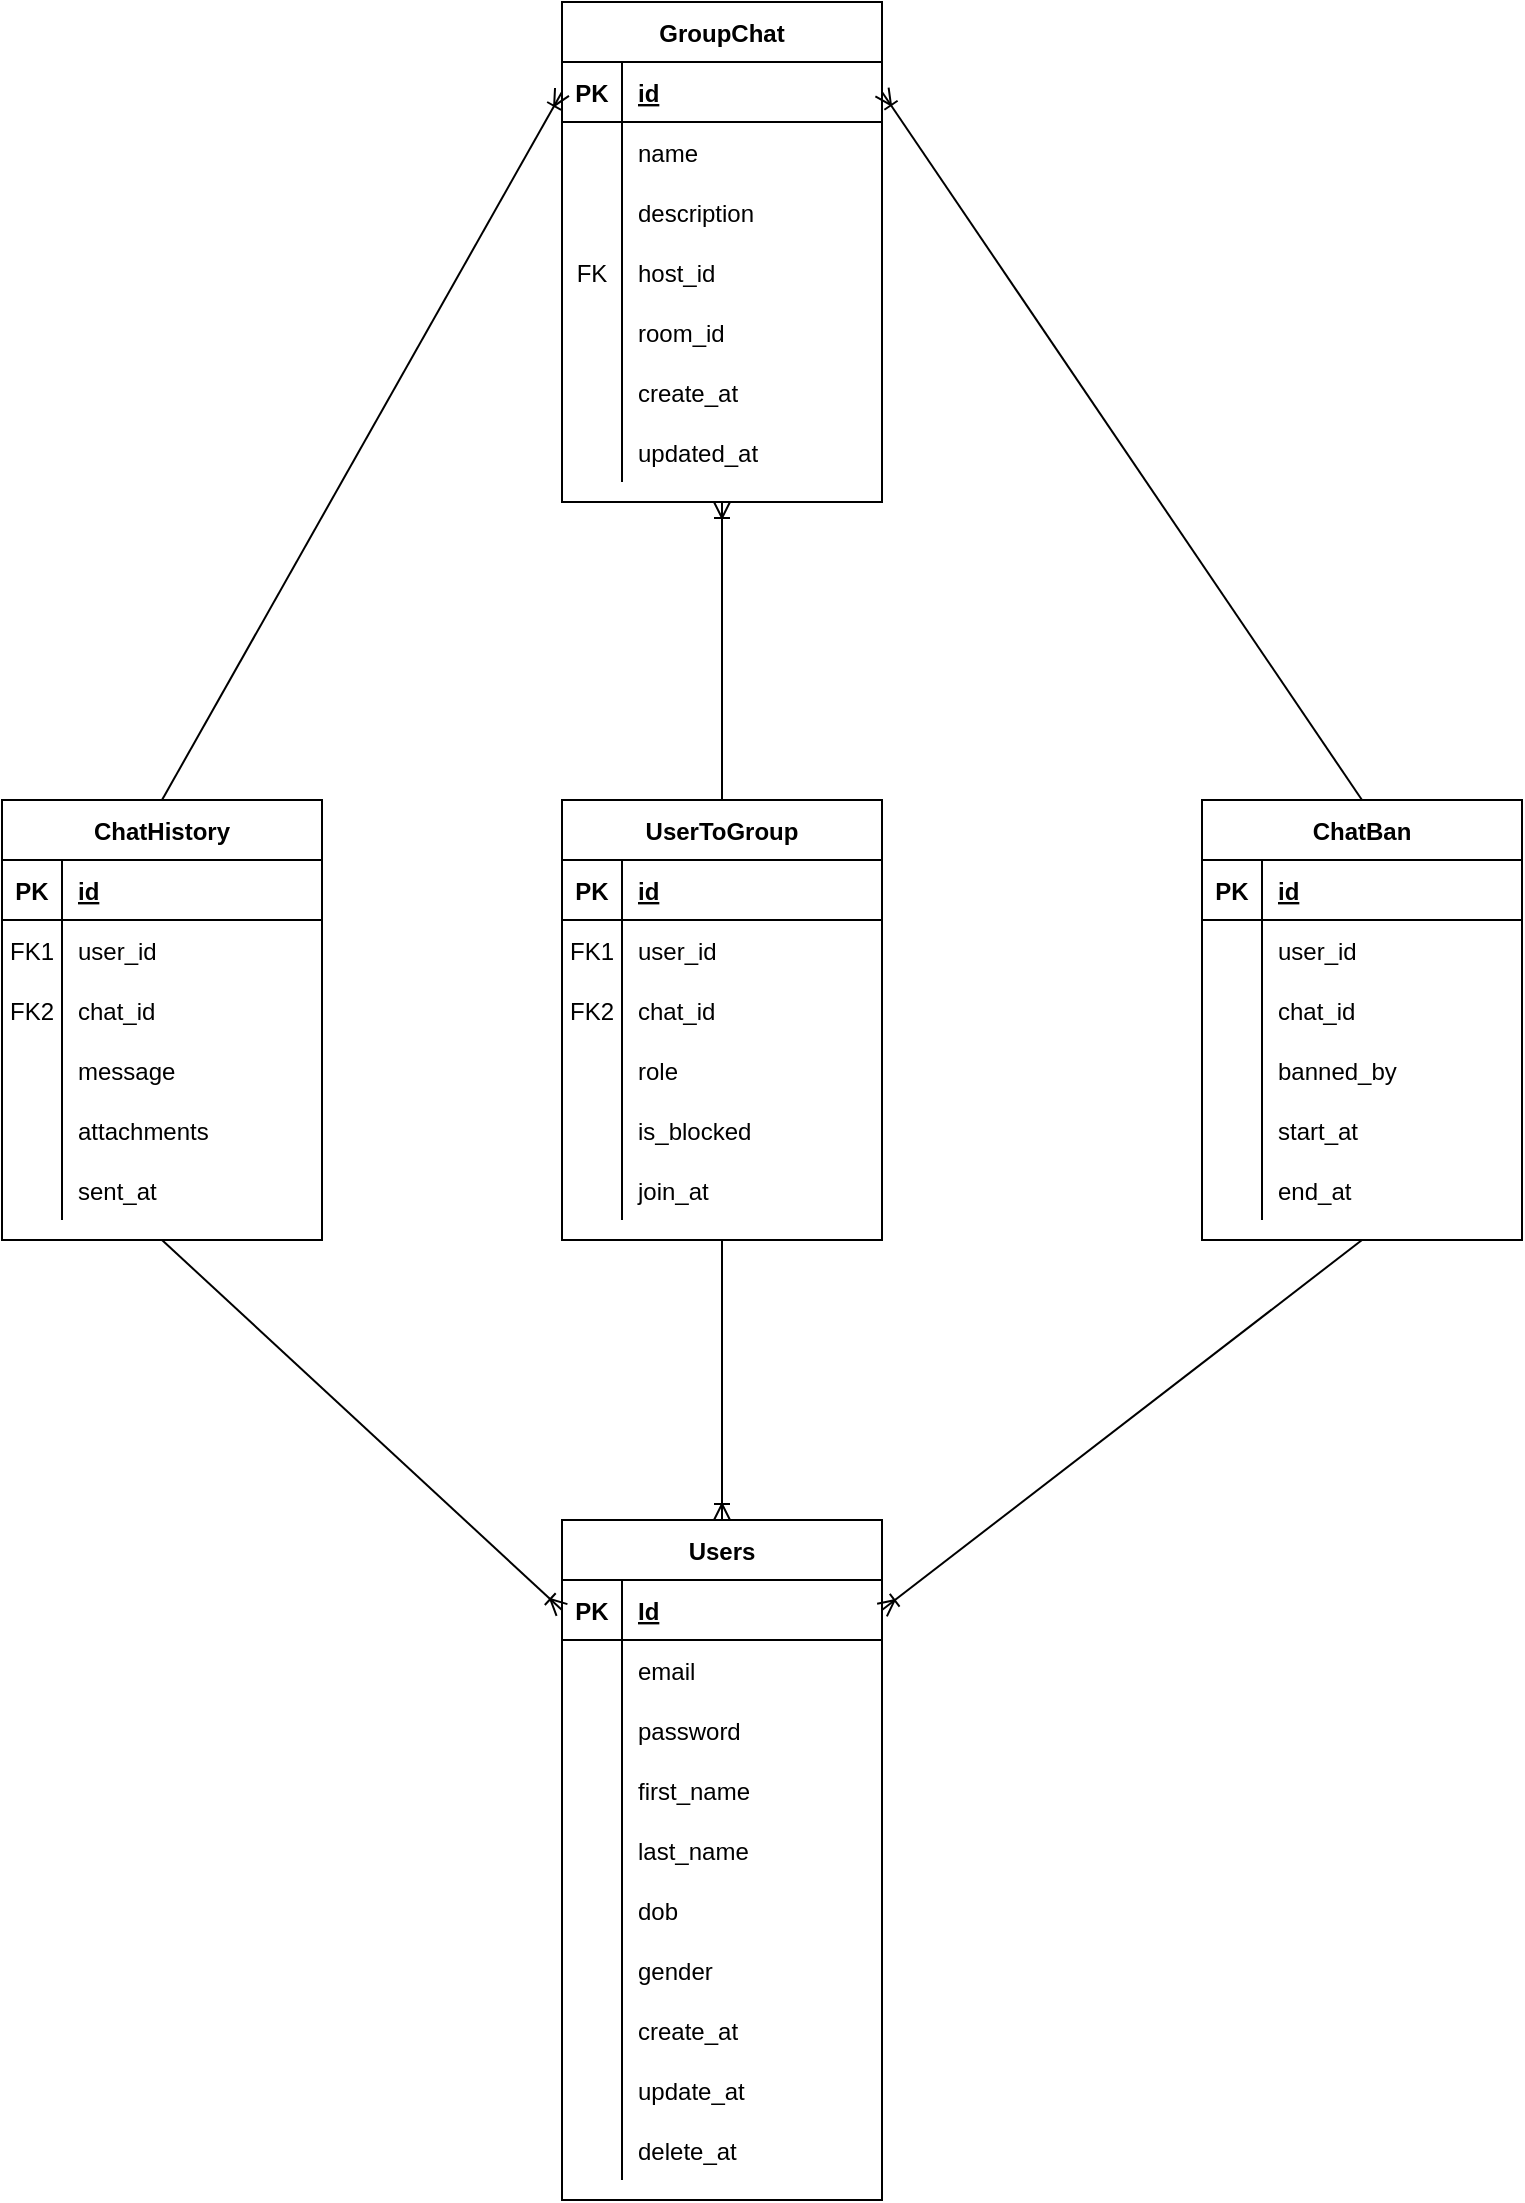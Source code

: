 <mxfile>
    <diagram name="Page-1" id="BTNPRhRlGkPNqaQPyj3R">
        <mxGraphModel dx="1146" dy="797" grid="1" gridSize="10" guides="1" tooltips="1" connect="1" arrows="1" fold="1" page="1" pageScale="1" pageWidth="850" pageHeight="1100" math="0" shadow="0">
            <root>
                <mxCell id="0"/>
                <mxCell id="1" parent="0"/>
                <mxCell id="VnV0xKHRYEuzEnkdU5eX-2" value="GroupChat" style="shape=table;startSize=30;container=1;collapsible=1;childLayout=tableLayout;fixedRows=1;rowLines=0;fontStyle=1;align=center;resizeLast=1;" parent="1" vertex="1">
                    <mxGeometry x="320" y="41" width="160" height="250" as="geometry"/>
                </mxCell>
                <mxCell id="VnV0xKHRYEuzEnkdU5eX-3" value="" style="shape=partialRectangle;collapsible=0;dropTarget=0;pointerEvents=0;fillColor=none;points=[[0,0.5],[1,0.5]];portConstraint=eastwest;top=0;left=0;right=0;bottom=1;" parent="VnV0xKHRYEuzEnkdU5eX-2" vertex="1">
                    <mxGeometry y="30" width="160" height="30" as="geometry"/>
                </mxCell>
                <mxCell id="VnV0xKHRYEuzEnkdU5eX-4" value="PK" style="shape=partialRectangle;overflow=hidden;connectable=0;fillColor=none;top=0;left=0;bottom=0;right=0;fontStyle=1;" parent="VnV0xKHRYEuzEnkdU5eX-3" vertex="1">
                    <mxGeometry width="30" height="30" as="geometry">
                        <mxRectangle width="30" height="30" as="alternateBounds"/>
                    </mxGeometry>
                </mxCell>
                <mxCell id="VnV0xKHRYEuzEnkdU5eX-5" value="id" style="shape=partialRectangle;overflow=hidden;connectable=0;fillColor=none;top=0;left=0;bottom=0;right=0;align=left;spacingLeft=6;fontStyle=5;" parent="VnV0xKHRYEuzEnkdU5eX-3" vertex="1">
                    <mxGeometry x="30" width="130" height="30" as="geometry">
                        <mxRectangle width="130" height="30" as="alternateBounds"/>
                    </mxGeometry>
                </mxCell>
                <mxCell id="VnV0xKHRYEuzEnkdU5eX-6" value="" style="shape=partialRectangle;collapsible=0;dropTarget=0;pointerEvents=0;fillColor=none;points=[[0,0.5],[1,0.5]];portConstraint=eastwest;top=0;left=0;right=0;bottom=0;" parent="VnV0xKHRYEuzEnkdU5eX-2" vertex="1">
                    <mxGeometry y="60" width="160" height="30" as="geometry"/>
                </mxCell>
                <mxCell id="VnV0xKHRYEuzEnkdU5eX-7" value="" style="shape=partialRectangle;overflow=hidden;connectable=0;fillColor=none;top=0;left=0;bottom=0;right=0;" parent="VnV0xKHRYEuzEnkdU5eX-6" vertex="1">
                    <mxGeometry width="30" height="30" as="geometry">
                        <mxRectangle width="30" height="30" as="alternateBounds"/>
                    </mxGeometry>
                </mxCell>
                <mxCell id="VnV0xKHRYEuzEnkdU5eX-8" value="name" style="shape=partialRectangle;overflow=hidden;connectable=0;fillColor=none;top=0;left=0;bottom=0;right=0;align=left;spacingLeft=6;" parent="VnV0xKHRYEuzEnkdU5eX-6" vertex="1">
                    <mxGeometry x="30" width="130" height="30" as="geometry">
                        <mxRectangle width="130" height="30" as="alternateBounds"/>
                    </mxGeometry>
                </mxCell>
                <mxCell id="VnV0xKHRYEuzEnkdU5eX-9" value="" style="shape=partialRectangle;collapsible=0;dropTarget=0;pointerEvents=0;fillColor=none;points=[[0,0.5],[1,0.5]];portConstraint=eastwest;top=0;left=0;right=0;bottom=0;" parent="VnV0xKHRYEuzEnkdU5eX-2" vertex="1">
                    <mxGeometry y="90" width="160" height="30" as="geometry"/>
                </mxCell>
                <mxCell id="VnV0xKHRYEuzEnkdU5eX-10" value="" style="shape=partialRectangle;overflow=hidden;connectable=0;fillColor=none;top=0;left=0;bottom=0;right=0;" parent="VnV0xKHRYEuzEnkdU5eX-9" vertex="1">
                    <mxGeometry width="30" height="30" as="geometry">
                        <mxRectangle width="30" height="30" as="alternateBounds"/>
                    </mxGeometry>
                </mxCell>
                <mxCell id="VnV0xKHRYEuzEnkdU5eX-11" value="description" style="shape=partialRectangle;overflow=hidden;connectable=0;fillColor=none;top=0;left=0;bottom=0;right=0;align=left;spacingLeft=6;" parent="VnV0xKHRYEuzEnkdU5eX-9" vertex="1">
                    <mxGeometry x="30" width="130" height="30" as="geometry">
                        <mxRectangle width="130" height="30" as="alternateBounds"/>
                    </mxGeometry>
                </mxCell>
                <mxCell id="VnV0xKHRYEuzEnkdU5eX-12" value="" style="shape=partialRectangle;collapsible=0;dropTarget=0;pointerEvents=0;fillColor=none;points=[[0,0.5],[1,0.5]];portConstraint=eastwest;top=0;left=0;right=0;bottom=0;" parent="VnV0xKHRYEuzEnkdU5eX-2" vertex="1">
                    <mxGeometry y="120" width="160" height="30" as="geometry"/>
                </mxCell>
                <mxCell id="VnV0xKHRYEuzEnkdU5eX-13" value="FK" style="shape=partialRectangle;overflow=hidden;connectable=0;fillColor=none;top=0;left=0;bottom=0;right=0;" parent="VnV0xKHRYEuzEnkdU5eX-12" vertex="1">
                    <mxGeometry width="30" height="30" as="geometry">
                        <mxRectangle width="30" height="30" as="alternateBounds"/>
                    </mxGeometry>
                </mxCell>
                <mxCell id="VnV0xKHRYEuzEnkdU5eX-14" value="host_id" style="shape=partialRectangle;overflow=hidden;connectable=0;fillColor=none;top=0;left=0;bottom=0;right=0;align=left;spacingLeft=6;" parent="VnV0xKHRYEuzEnkdU5eX-12" vertex="1">
                    <mxGeometry x="30" width="130" height="30" as="geometry">
                        <mxRectangle width="130" height="30" as="alternateBounds"/>
                    </mxGeometry>
                </mxCell>
                <mxCell id="VnV0xKHRYEuzEnkdU5eX-18" value="" style="shape=partialRectangle;collapsible=0;dropTarget=0;pointerEvents=0;fillColor=none;points=[[0,0.5],[1,0.5]];portConstraint=eastwest;top=0;left=0;right=0;bottom=0;" parent="VnV0xKHRYEuzEnkdU5eX-2" vertex="1">
                    <mxGeometry y="150" width="160" height="30" as="geometry"/>
                </mxCell>
                <mxCell id="VnV0xKHRYEuzEnkdU5eX-19" value="" style="shape=partialRectangle;overflow=hidden;connectable=0;fillColor=none;top=0;left=0;bottom=0;right=0;" parent="VnV0xKHRYEuzEnkdU5eX-18" vertex="1">
                    <mxGeometry width="30" height="30" as="geometry">
                        <mxRectangle width="30" height="30" as="alternateBounds"/>
                    </mxGeometry>
                </mxCell>
                <mxCell id="VnV0xKHRYEuzEnkdU5eX-20" value="room_id" style="shape=partialRectangle;overflow=hidden;connectable=0;fillColor=none;top=0;left=0;bottom=0;right=0;align=left;spacingLeft=6;" parent="VnV0xKHRYEuzEnkdU5eX-18" vertex="1">
                    <mxGeometry x="30" width="130" height="30" as="geometry">
                        <mxRectangle width="130" height="30" as="alternateBounds"/>
                    </mxGeometry>
                </mxCell>
                <mxCell id="VnV0xKHRYEuzEnkdU5eX-21" value="" style="shape=partialRectangle;collapsible=0;dropTarget=0;pointerEvents=0;fillColor=none;points=[[0,0.5],[1,0.5]];portConstraint=eastwest;top=0;left=0;right=0;bottom=0;" parent="VnV0xKHRYEuzEnkdU5eX-2" vertex="1">
                    <mxGeometry y="180" width="160" height="30" as="geometry"/>
                </mxCell>
                <mxCell id="VnV0xKHRYEuzEnkdU5eX-22" value="" style="shape=partialRectangle;overflow=hidden;connectable=0;fillColor=none;top=0;left=0;bottom=0;right=0;" parent="VnV0xKHRYEuzEnkdU5eX-21" vertex="1">
                    <mxGeometry width="30" height="30" as="geometry">
                        <mxRectangle width="30" height="30" as="alternateBounds"/>
                    </mxGeometry>
                </mxCell>
                <mxCell id="VnV0xKHRYEuzEnkdU5eX-23" value="create_at" style="shape=partialRectangle;overflow=hidden;connectable=0;fillColor=none;top=0;left=0;bottom=0;right=0;align=left;spacingLeft=6;" parent="VnV0xKHRYEuzEnkdU5eX-21" vertex="1">
                    <mxGeometry x="30" width="130" height="30" as="geometry">
                        <mxRectangle width="130" height="30" as="alternateBounds"/>
                    </mxGeometry>
                </mxCell>
                <mxCell id="11" value="" style="shape=partialRectangle;collapsible=0;dropTarget=0;pointerEvents=0;fillColor=none;points=[[0,0.5],[1,0.5]];portConstraint=eastwest;top=0;left=0;right=0;bottom=0;" vertex="1" parent="VnV0xKHRYEuzEnkdU5eX-2">
                    <mxGeometry y="210" width="160" height="30" as="geometry"/>
                </mxCell>
                <mxCell id="12" value="" style="shape=partialRectangle;overflow=hidden;connectable=0;fillColor=none;top=0;left=0;bottom=0;right=0;" vertex="1" parent="11">
                    <mxGeometry width="30" height="30" as="geometry">
                        <mxRectangle width="30" height="30" as="alternateBounds"/>
                    </mxGeometry>
                </mxCell>
                <mxCell id="13" value="updated_at" style="shape=partialRectangle;overflow=hidden;connectable=0;fillColor=none;top=0;left=0;bottom=0;right=0;align=left;spacingLeft=6;" vertex="1" parent="11">
                    <mxGeometry x="30" width="130" height="30" as="geometry">
                        <mxRectangle width="130" height="30" as="alternateBounds"/>
                    </mxGeometry>
                </mxCell>
                <mxCell id="VnV0xKHRYEuzEnkdU5eX-30" value="Users" style="shape=table;startSize=30;container=1;collapsible=1;childLayout=tableLayout;fixedRows=1;rowLines=0;fontStyle=1;align=center;resizeLast=1;" parent="1" vertex="1">
                    <mxGeometry x="320" y="800" width="160" height="340" as="geometry"/>
                </mxCell>
                <mxCell id="VnV0xKHRYEuzEnkdU5eX-31" value="" style="shape=partialRectangle;collapsible=0;dropTarget=0;pointerEvents=0;fillColor=none;points=[[0,0.5],[1,0.5]];portConstraint=eastwest;top=0;left=0;right=0;bottom=1;" parent="VnV0xKHRYEuzEnkdU5eX-30" vertex="1">
                    <mxGeometry y="30" width="160" height="30" as="geometry"/>
                </mxCell>
                <mxCell id="VnV0xKHRYEuzEnkdU5eX-32" value="PK" style="shape=partialRectangle;overflow=hidden;connectable=0;fillColor=none;top=0;left=0;bottom=0;right=0;fontStyle=1;" parent="VnV0xKHRYEuzEnkdU5eX-31" vertex="1">
                    <mxGeometry width="30" height="30" as="geometry">
                        <mxRectangle width="30" height="30" as="alternateBounds"/>
                    </mxGeometry>
                </mxCell>
                <mxCell id="VnV0xKHRYEuzEnkdU5eX-33" value="Id" style="shape=partialRectangle;overflow=hidden;connectable=0;fillColor=none;top=0;left=0;bottom=0;right=0;align=left;spacingLeft=6;fontStyle=5;" parent="VnV0xKHRYEuzEnkdU5eX-31" vertex="1">
                    <mxGeometry x="30" width="130" height="30" as="geometry">
                        <mxRectangle width="130" height="30" as="alternateBounds"/>
                    </mxGeometry>
                </mxCell>
                <mxCell id="VnV0xKHRYEuzEnkdU5eX-34" value="" style="shape=partialRectangle;collapsible=0;dropTarget=0;pointerEvents=0;fillColor=none;points=[[0,0.5],[1,0.5]];portConstraint=eastwest;top=0;left=0;right=0;bottom=0;" parent="VnV0xKHRYEuzEnkdU5eX-30" vertex="1">
                    <mxGeometry y="60" width="160" height="30" as="geometry"/>
                </mxCell>
                <mxCell id="VnV0xKHRYEuzEnkdU5eX-35" value="" style="shape=partialRectangle;overflow=hidden;connectable=0;fillColor=none;top=0;left=0;bottom=0;right=0;" parent="VnV0xKHRYEuzEnkdU5eX-34" vertex="1">
                    <mxGeometry width="30" height="30" as="geometry">
                        <mxRectangle width="30" height="30" as="alternateBounds"/>
                    </mxGeometry>
                </mxCell>
                <mxCell id="VnV0xKHRYEuzEnkdU5eX-36" value="email" style="shape=partialRectangle;overflow=hidden;connectable=0;fillColor=none;top=0;left=0;bottom=0;right=0;align=left;spacingLeft=6;" parent="VnV0xKHRYEuzEnkdU5eX-34" vertex="1">
                    <mxGeometry x="30" width="130" height="30" as="geometry">
                        <mxRectangle width="130" height="30" as="alternateBounds"/>
                    </mxGeometry>
                </mxCell>
                <mxCell id="VnV0xKHRYEuzEnkdU5eX-37" value="" style="shape=partialRectangle;collapsible=0;dropTarget=0;pointerEvents=0;fillColor=none;points=[[0,0.5],[1,0.5]];portConstraint=eastwest;top=0;left=0;right=0;bottom=0;" parent="VnV0xKHRYEuzEnkdU5eX-30" vertex="1">
                    <mxGeometry y="90" width="160" height="30" as="geometry"/>
                </mxCell>
                <mxCell id="VnV0xKHRYEuzEnkdU5eX-38" value="" style="shape=partialRectangle;overflow=hidden;connectable=0;fillColor=none;top=0;left=0;bottom=0;right=0;" parent="VnV0xKHRYEuzEnkdU5eX-37" vertex="1">
                    <mxGeometry width="30" height="30" as="geometry">
                        <mxRectangle width="30" height="30" as="alternateBounds"/>
                    </mxGeometry>
                </mxCell>
                <mxCell id="VnV0xKHRYEuzEnkdU5eX-39" value="password" style="shape=partialRectangle;overflow=hidden;connectable=0;fillColor=none;top=0;left=0;bottom=0;right=0;align=left;spacingLeft=6;" parent="VnV0xKHRYEuzEnkdU5eX-37" vertex="1">
                    <mxGeometry x="30" width="130" height="30" as="geometry">
                        <mxRectangle width="130" height="30" as="alternateBounds"/>
                    </mxGeometry>
                </mxCell>
                <mxCell id="VnV0xKHRYEuzEnkdU5eX-40" value="" style="shape=partialRectangle;collapsible=0;dropTarget=0;pointerEvents=0;fillColor=none;points=[[0,0.5],[1,0.5]];portConstraint=eastwest;top=0;left=0;right=0;bottom=0;" parent="VnV0xKHRYEuzEnkdU5eX-30" vertex="1">
                    <mxGeometry y="120" width="160" height="30" as="geometry"/>
                </mxCell>
                <mxCell id="VnV0xKHRYEuzEnkdU5eX-41" value="" style="shape=partialRectangle;overflow=hidden;connectable=0;fillColor=none;top=0;left=0;bottom=0;right=0;" parent="VnV0xKHRYEuzEnkdU5eX-40" vertex="1">
                    <mxGeometry width="30" height="30" as="geometry">
                        <mxRectangle width="30" height="30" as="alternateBounds"/>
                    </mxGeometry>
                </mxCell>
                <mxCell id="VnV0xKHRYEuzEnkdU5eX-42" value="first_name" style="shape=partialRectangle;overflow=hidden;connectable=0;fillColor=none;top=0;left=0;bottom=0;right=0;align=left;spacingLeft=6;" parent="VnV0xKHRYEuzEnkdU5eX-40" vertex="1">
                    <mxGeometry x="30" width="130" height="30" as="geometry">
                        <mxRectangle width="130" height="30" as="alternateBounds"/>
                    </mxGeometry>
                </mxCell>
                <mxCell id="VnV0xKHRYEuzEnkdU5eX-43" value="" style="shape=partialRectangle;collapsible=0;dropTarget=0;pointerEvents=0;fillColor=none;points=[[0,0.5],[1,0.5]];portConstraint=eastwest;top=0;left=0;right=0;bottom=0;" parent="VnV0xKHRYEuzEnkdU5eX-30" vertex="1">
                    <mxGeometry y="150" width="160" height="30" as="geometry"/>
                </mxCell>
                <mxCell id="VnV0xKHRYEuzEnkdU5eX-44" value="" style="shape=partialRectangle;overflow=hidden;connectable=0;fillColor=none;top=0;left=0;bottom=0;right=0;" parent="VnV0xKHRYEuzEnkdU5eX-43" vertex="1">
                    <mxGeometry width="30" height="30" as="geometry">
                        <mxRectangle width="30" height="30" as="alternateBounds"/>
                    </mxGeometry>
                </mxCell>
                <mxCell id="VnV0xKHRYEuzEnkdU5eX-45" value="last_name" style="shape=partialRectangle;overflow=hidden;connectable=0;fillColor=none;top=0;left=0;bottom=0;right=0;align=left;spacingLeft=6;" parent="VnV0xKHRYEuzEnkdU5eX-43" vertex="1">
                    <mxGeometry x="30" width="130" height="30" as="geometry">
                        <mxRectangle width="130" height="30" as="alternateBounds"/>
                    </mxGeometry>
                </mxCell>
                <mxCell id="VnV0xKHRYEuzEnkdU5eX-46" value="" style="shape=partialRectangle;collapsible=0;dropTarget=0;pointerEvents=0;fillColor=none;points=[[0,0.5],[1,0.5]];portConstraint=eastwest;top=0;left=0;right=0;bottom=0;" parent="VnV0xKHRYEuzEnkdU5eX-30" vertex="1">
                    <mxGeometry y="180" width="160" height="30" as="geometry"/>
                </mxCell>
                <mxCell id="VnV0xKHRYEuzEnkdU5eX-47" value="" style="shape=partialRectangle;overflow=hidden;connectable=0;fillColor=none;top=0;left=0;bottom=0;right=0;" parent="VnV0xKHRYEuzEnkdU5eX-46" vertex="1">
                    <mxGeometry width="30" height="30" as="geometry">
                        <mxRectangle width="30" height="30" as="alternateBounds"/>
                    </mxGeometry>
                </mxCell>
                <mxCell id="VnV0xKHRYEuzEnkdU5eX-48" value="dob" style="shape=partialRectangle;overflow=hidden;connectable=0;fillColor=none;top=0;left=0;bottom=0;right=0;align=left;spacingLeft=6;" parent="VnV0xKHRYEuzEnkdU5eX-46" vertex="1">
                    <mxGeometry x="30" width="130" height="30" as="geometry">
                        <mxRectangle width="130" height="30" as="alternateBounds"/>
                    </mxGeometry>
                </mxCell>
                <mxCell id="VnV0xKHRYEuzEnkdU5eX-49" value="" style="shape=partialRectangle;collapsible=0;dropTarget=0;pointerEvents=0;fillColor=none;points=[[0,0.5],[1,0.5]];portConstraint=eastwest;top=0;left=0;right=0;bottom=0;" parent="VnV0xKHRYEuzEnkdU5eX-30" vertex="1">
                    <mxGeometry y="210" width="160" height="30" as="geometry"/>
                </mxCell>
                <mxCell id="VnV0xKHRYEuzEnkdU5eX-50" value="" style="shape=partialRectangle;overflow=hidden;connectable=0;fillColor=none;top=0;left=0;bottom=0;right=0;" parent="VnV0xKHRYEuzEnkdU5eX-49" vertex="1">
                    <mxGeometry width="30" height="30" as="geometry">
                        <mxRectangle width="30" height="30" as="alternateBounds"/>
                    </mxGeometry>
                </mxCell>
                <mxCell id="VnV0xKHRYEuzEnkdU5eX-51" value="gender" style="shape=partialRectangle;overflow=hidden;connectable=0;fillColor=none;top=0;left=0;bottom=0;right=0;align=left;spacingLeft=6;" parent="VnV0xKHRYEuzEnkdU5eX-49" vertex="1">
                    <mxGeometry x="30" width="130" height="30" as="geometry">
                        <mxRectangle width="130" height="30" as="alternateBounds"/>
                    </mxGeometry>
                </mxCell>
                <mxCell id="14" value="" style="shape=partialRectangle;collapsible=0;dropTarget=0;pointerEvents=0;fillColor=none;points=[[0,0.5],[1,0.5]];portConstraint=eastwest;top=0;left=0;right=0;bottom=0;" vertex="1" parent="VnV0xKHRYEuzEnkdU5eX-30">
                    <mxGeometry y="240" width="160" height="30" as="geometry"/>
                </mxCell>
                <mxCell id="15" value="" style="shape=partialRectangle;overflow=hidden;connectable=0;fillColor=none;top=0;left=0;bottom=0;right=0;" vertex="1" parent="14">
                    <mxGeometry width="30" height="30" as="geometry">
                        <mxRectangle width="30" height="30" as="alternateBounds"/>
                    </mxGeometry>
                </mxCell>
                <mxCell id="16" value="create_at" style="shape=partialRectangle;overflow=hidden;connectable=0;fillColor=none;top=0;left=0;bottom=0;right=0;align=left;spacingLeft=6;" vertex="1" parent="14">
                    <mxGeometry x="30" width="130" height="30" as="geometry">
                        <mxRectangle width="130" height="30" as="alternateBounds"/>
                    </mxGeometry>
                </mxCell>
                <mxCell id="17" value="" style="shape=partialRectangle;collapsible=0;dropTarget=0;pointerEvents=0;fillColor=none;points=[[0,0.5],[1,0.5]];portConstraint=eastwest;top=0;left=0;right=0;bottom=0;" vertex="1" parent="VnV0xKHRYEuzEnkdU5eX-30">
                    <mxGeometry y="270" width="160" height="30" as="geometry"/>
                </mxCell>
                <mxCell id="18" value="" style="shape=partialRectangle;overflow=hidden;connectable=0;fillColor=none;top=0;left=0;bottom=0;right=0;" vertex="1" parent="17">
                    <mxGeometry width="30" height="30" as="geometry">
                        <mxRectangle width="30" height="30" as="alternateBounds"/>
                    </mxGeometry>
                </mxCell>
                <mxCell id="19" value="update_at" style="shape=partialRectangle;overflow=hidden;connectable=0;fillColor=none;top=0;left=0;bottom=0;right=0;align=left;spacingLeft=6;" vertex="1" parent="17">
                    <mxGeometry x="30" width="130" height="30" as="geometry">
                        <mxRectangle width="130" height="30" as="alternateBounds"/>
                    </mxGeometry>
                </mxCell>
                <mxCell id="20" value="" style="shape=partialRectangle;collapsible=0;dropTarget=0;pointerEvents=0;fillColor=none;points=[[0,0.5],[1,0.5]];portConstraint=eastwest;top=0;left=0;right=0;bottom=0;" vertex="1" parent="VnV0xKHRYEuzEnkdU5eX-30">
                    <mxGeometry y="300" width="160" height="30" as="geometry"/>
                </mxCell>
                <mxCell id="21" value="" style="shape=partialRectangle;overflow=hidden;connectable=0;fillColor=none;top=0;left=0;bottom=0;right=0;" vertex="1" parent="20">
                    <mxGeometry width="30" height="30" as="geometry">
                        <mxRectangle width="30" height="30" as="alternateBounds"/>
                    </mxGeometry>
                </mxCell>
                <mxCell id="22" value="delete_at" style="shape=partialRectangle;overflow=hidden;connectable=0;fillColor=none;top=0;left=0;bottom=0;right=0;align=left;spacingLeft=6;" vertex="1" parent="20">
                    <mxGeometry x="30" width="130" height="30" as="geometry">
                        <mxRectangle width="130" height="30" as="alternateBounds"/>
                    </mxGeometry>
                </mxCell>
                <mxCell id="9" style="edgeStyle=none;html=1;exitX=0.5;exitY=0;exitDx=0;exitDy=0;entryX=1;entryY=0.5;entryDx=0;entryDy=0;endArrow=ERoneToMany;endFill=0;" edge="1" parent="1" source="VnV0xKHRYEuzEnkdU5eX-52" target="VnV0xKHRYEuzEnkdU5eX-3">
                    <mxGeometry relative="1" as="geometry"/>
                </mxCell>
                <mxCell id="10" style="edgeStyle=none;html=1;exitX=0.5;exitY=1;exitDx=0;exitDy=0;entryX=1;entryY=0.5;entryDx=0;entryDy=0;endArrow=ERoneToMany;endFill=0;" edge="1" parent="1" source="VnV0xKHRYEuzEnkdU5eX-52" target="VnV0xKHRYEuzEnkdU5eX-31">
                    <mxGeometry relative="1" as="geometry"/>
                </mxCell>
                <mxCell id="VnV0xKHRYEuzEnkdU5eX-52" value="ChatBan" style="shape=table;startSize=30;container=1;collapsible=1;childLayout=tableLayout;fixedRows=1;rowLines=0;fontStyle=1;align=center;resizeLast=1;" parent="1" vertex="1">
                    <mxGeometry x="640" y="440" width="160" height="220" as="geometry"/>
                </mxCell>
                <mxCell id="VnV0xKHRYEuzEnkdU5eX-53" value="" style="shape=partialRectangle;collapsible=0;dropTarget=0;pointerEvents=0;fillColor=none;points=[[0,0.5],[1,0.5]];portConstraint=eastwest;top=0;left=0;right=0;bottom=1;" parent="VnV0xKHRYEuzEnkdU5eX-52" vertex="1">
                    <mxGeometry y="30" width="160" height="30" as="geometry"/>
                </mxCell>
                <mxCell id="VnV0xKHRYEuzEnkdU5eX-54" value="PK" style="shape=partialRectangle;overflow=hidden;connectable=0;fillColor=none;top=0;left=0;bottom=0;right=0;fontStyle=1;" parent="VnV0xKHRYEuzEnkdU5eX-53" vertex="1">
                    <mxGeometry width="30" height="30" as="geometry">
                        <mxRectangle width="30" height="30" as="alternateBounds"/>
                    </mxGeometry>
                </mxCell>
                <mxCell id="VnV0xKHRYEuzEnkdU5eX-55" value="id" style="shape=partialRectangle;overflow=hidden;connectable=0;fillColor=none;top=0;left=0;bottom=0;right=0;align=left;spacingLeft=6;fontStyle=5;" parent="VnV0xKHRYEuzEnkdU5eX-53" vertex="1">
                    <mxGeometry x="30" width="130" height="30" as="geometry">
                        <mxRectangle width="130" height="30" as="alternateBounds"/>
                    </mxGeometry>
                </mxCell>
                <mxCell id="VnV0xKHRYEuzEnkdU5eX-56" value="" style="shape=partialRectangle;collapsible=0;dropTarget=0;pointerEvents=0;fillColor=none;points=[[0,0.5],[1,0.5]];portConstraint=eastwest;top=0;left=0;right=0;bottom=0;" parent="VnV0xKHRYEuzEnkdU5eX-52" vertex="1">
                    <mxGeometry y="60" width="160" height="30" as="geometry"/>
                </mxCell>
                <mxCell id="VnV0xKHRYEuzEnkdU5eX-57" value="" style="shape=partialRectangle;overflow=hidden;connectable=0;fillColor=none;top=0;left=0;bottom=0;right=0;" parent="VnV0xKHRYEuzEnkdU5eX-56" vertex="1">
                    <mxGeometry width="30" height="30" as="geometry">
                        <mxRectangle width="30" height="30" as="alternateBounds"/>
                    </mxGeometry>
                </mxCell>
                <mxCell id="VnV0xKHRYEuzEnkdU5eX-58" value="user_id" style="shape=partialRectangle;overflow=hidden;connectable=0;fillColor=none;top=0;left=0;bottom=0;right=0;align=left;spacingLeft=6;" parent="VnV0xKHRYEuzEnkdU5eX-56" vertex="1">
                    <mxGeometry x="30" width="130" height="30" as="geometry">
                        <mxRectangle width="130" height="30" as="alternateBounds"/>
                    </mxGeometry>
                </mxCell>
                <mxCell id="VnV0xKHRYEuzEnkdU5eX-59" value="" style="shape=partialRectangle;collapsible=0;dropTarget=0;pointerEvents=0;fillColor=none;points=[[0,0.5],[1,0.5]];portConstraint=eastwest;top=0;left=0;right=0;bottom=0;" parent="VnV0xKHRYEuzEnkdU5eX-52" vertex="1">
                    <mxGeometry y="90" width="160" height="30" as="geometry"/>
                </mxCell>
                <mxCell id="VnV0xKHRYEuzEnkdU5eX-60" value="" style="shape=partialRectangle;overflow=hidden;connectable=0;fillColor=none;top=0;left=0;bottom=0;right=0;" parent="VnV0xKHRYEuzEnkdU5eX-59" vertex="1">
                    <mxGeometry width="30" height="30" as="geometry">
                        <mxRectangle width="30" height="30" as="alternateBounds"/>
                    </mxGeometry>
                </mxCell>
                <mxCell id="VnV0xKHRYEuzEnkdU5eX-61" value="chat_id" style="shape=partialRectangle;overflow=hidden;connectable=0;fillColor=none;top=0;left=0;bottom=0;right=0;align=left;spacingLeft=6;" parent="VnV0xKHRYEuzEnkdU5eX-59" vertex="1">
                    <mxGeometry x="30" width="130" height="30" as="geometry">
                        <mxRectangle width="130" height="30" as="alternateBounds"/>
                    </mxGeometry>
                </mxCell>
                <mxCell id="VnV0xKHRYEuzEnkdU5eX-62" value="" style="shape=partialRectangle;collapsible=0;dropTarget=0;pointerEvents=0;fillColor=none;points=[[0,0.5],[1,0.5]];portConstraint=eastwest;top=0;left=0;right=0;bottom=0;" parent="VnV0xKHRYEuzEnkdU5eX-52" vertex="1">
                    <mxGeometry y="120" width="160" height="30" as="geometry"/>
                </mxCell>
                <mxCell id="VnV0xKHRYEuzEnkdU5eX-63" value="" style="shape=partialRectangle;overflow=hidden;connectable=0;fillColor=none;top=0;left=0;bottom=0;right=0;" parent="VnV0xKHRYEuzEnkdU5eX-62" vertex="1">
                    <mxGeometry width="30" height="30" as="geometry">
                        <mxRectangle width="30" height="30" as="alternateBounds"/>
                    </mxGeometry>
                </mxCell>
                <mxCell id="VnV0xKHRYEuzEnkdU5eX-64" value="banned_by" style="shape=partialRectangle;overflow=hidden;connectable=0;fillColor=none;top=0;left=0;bottom=0;right=0;align=left;spacingLeft=6;" parent="VnV0xKHRYEuzEnkdU5eX-62" vertex="1">
                    <mxGeometry x="30" width="130" height="30" as="geometry">
                        <mxRectangle width="130" height="30" as="alternateBounds"/>
                    </mxGeometry>
                </mxCell>
                <mxCell id="VnV0xKHRYEuzEnkdU5eX-141" value="" style="shape=partialRectangle;collapsible=0;dropTarget=0;pointerEvents=0;fillColor=none;points=[[0,0.5],[1,0.5]];portConstraint=eastwest;top=0;left=0;right=0;bottom=0;" parent="VnV0xKHRYEuzEnkdU5eX-52" vertex="1">
                    <mxGeometry y="150" width="160" height="30" as="geometry"/>
                </mxCell>
                <mxCell id="VnV0xKHRYEuzEnkdU5eX-142" value="" style="shape=partialRectangle;overflow=hidden;connectable=0;fillColor=none;top=0;left=0;bottom=0;right=0;" parent="VnV0xKHRYEuzEnkdU5eX-141" vertex="1">
                    <mxGeometry width="30" height="30" as="geometry">
                        <mxRectangle width="30" height="30" as="alternateBounds"/>
                    </mxGeometry>
                </mxCell>
                <mxCell id="VnV0xKHRYEuzEnkdU5eX-143" value="start_at" style="shape=partialRectangle;overflow=hidden;connectable=0;fillColor=none;top=0;left=0;bottom=0;right=0;align=left;spacingLeft=6;" parent="VnV0xKHRYEuzEnkdU5eX-141" vertex="1">
                    <mxGeometry x="30" width="130" height="30" as="geometry">
                        <mxRectangle width="130" height="30" as="alternateBounds"/>
                    </mxGeometry>
                </mxCell>
                <mxCell id="VnV0xKHRYEuzEnkdU5eX-144" value="" style="shape=partialRectangle;collapsible=0;dropTarget=0;pointerEvents=0;fillColor=none;points=[[0,0.5],[1,0.5]];portConstraint=eastwest;top=0;left=0;right=0;bottom=0;" parent="VnV0xKHRYEuzEnkdU5eX-52" vertex="1">
                    <mxGeometry y="180" width="160" height="30" as="geometry"/>
                </mxCell>
                <mxCell id="VnV0xKHRYEuzEnkdU5eX-145" value="" style="shape=partialRectangle;overflow=hidden;connectable=0;fillColor=none;top=0;left=0;bottom=0;right=0;" parent="VnV0xKHRYEuzEnkdU5eX-144" vertex="1">
                    <mxGeometry width="30" height="30" as="geometry">
                        <mxRectangle width="30" height="30" as="alternateBounds"/>
                    </mxGeometry>
                </mxCell>
                <mxCell id="VnV0xKHRYEuzEnkdU5eX-146" value="end_at" style="shape=partialRectangle;overflow=hidden;connectable=0;fillColor=none;top=0;left=0;bottom=0;right=0;align=left;spacingLeft=6;" parent="VnV0xKHRYEuzEnkdU5eX-144" vertex="1">
                    <mxGeometry x="30" width="130" height="30" as="geometry">
                        <mxRectangle width="130" height="30" as="alternateBounds"/>
                    </mxGeometry>
                </mxCell>
                <mxCell id="3" style="edgeStyle=none;html=1;exitX=0.5;exitY=0;exitDx=0;exitDy=0;entryX=0.5;entryY=1;entryDx=0;entryDy=0;endArrow=ERoneToMany;endFill=0;" edge="1" parent="1" source="VnV0xKHRYEuzEnkdU5eX-65" target="VnV0xKHRYEuzEnkdU5eX-2">
                    <mxGeometry relative="1" as="geometry"/>
                </mxCell>
                <mxCell id="5" style="edgeStyle=none;html=1;exitX=0.5;exitY=1;exitDx=0;exitDy=0;entryX=0.5;entryY=0;entryDx=0;entryDy=0;endArrow=ERoneToMany;endFill=0;" edge="1" parent="1" source="VnV0xKHRYEuzEnkdU5eX-65" target="VnV0xKHRYEuzEnkdU5eX-30">
                    <mxGeometry relative="1" as="geometry"/>
                </mxCell>
                <mxCell id="VnV0xKHRYEuzEnkdU5eX-65" value="UserToGroup" style="shape=table;startSize=30;container=1;collapsible=1;childLayout=tableLayout;fixedRows=1;rowLines=0;fontStyle=1;align=center;resizeLast=1;" parent="1" vertex="1">
                    <mxGeometry x="320" y="440" width="160" height="220" as="geometry"/>
                </mxCell>
                <mxCell id="VnV0xKHRYEuzEnkdU5eX-66" value="" style="shape=partialRectangle;collapsible=0;dropTarget=0;pointerEvents=0;fillColor=none;points=[[0,0.5],[1,0.5]];portConstraint=eastwest;top=0;left=0;right=0;bottom=1;" parent="VnV0xKHRYEuzEnkdU5eX-65" vertex="1">
                    <mxGeometry y="30" width="160" height="30" as="geometry"/>
                </mxCell>
                <mxCell id="VnV0xKHRYEuzEnkdU5eX-67" value="PK" style="shape=partialRectangle;overflow=hidden;connectable=0;fillColor=none;top=0;left=0;bottom=0;right=0;fontStyle=1;" parent="VnV0xKHRYEuzEnkdU5eX-66" vertex="1">
                    <mxGeometry width="30" height="30" as="geometry">
                        <mxRectangle width="30" height="30" as="alternateBounds"/>
                    </mxGeometry>
                </mxCell>
                <mxCell id="VnV0xKHRYEuzEnkdU5eX-68" value="id" style="shape=partialRectangle;overflow=hidden;connectable=0;fillColor=none;top=0;left=0;bottom=0;right=0;align=left;spacingLeft=6;fontStyle=5;" parent="VnV0xKHRYEuzEnkdU5eX-66" vertex="1">
                    <mxGeometry x="30" width="130" height="30" as="geometry">
                        <mxRectangle width="130" height="30" as="alternateBounds"/>
                    </mxGeometry>
                </mxCell>
                <mxCell id="VnV0xKHRYEuzEnkdU5eX-69" value="" style="shape=partialRectangle;collapsible=0;dropTarget=0;pointerEvents=0;fillColor=none;points=[[0,0.5],[1,0.5]];portConstraint=eastwest;top=0;left=0;right=0;bottom=0;" parent="VnV0xKHRYEuzEnkdU5eX-65" vertex="1">
                    <mxGeometry y="60" width="160" height="30" as="geometry"/>
                </mxCell>
                <mxCell id="VnV0xKHRYEuzEnkdU5eX-70" value="FK1" style="shape=partialRectangle;overflow=hidden;connectable=0;fillColor=none;top=0;left=0;bottom=0;right=0;" parent="VnV0xKHRYEuzEnkdU5eX-69" vertex="1">
                    <mxGeometry width="30" height="30" as="geometry">
                        <mxRectangle width="30" height="30" as="alternateBounds"/>
                    </mxGeometry>
                </mxCell>
                <mxCell id="VnV0xKHRYEuzEnkdU5eX-71" value="user_id" style="shape=partialRectangle;overflow=hidden;connectable=0;fillColor=none;top=0;left=0;bottom=0;right=0;align=left;spacingLeft=6;" parent="VnV0xKHRYEuzEnkdU5eX-69" vertex="1">
                    <mxGeometry x="30" width="130" height="30" as="geometry">
                        <mxRectangle width="130" height="30" as="alternateBounds"/>
                    </mxGeometry>
                </mxCell>
                <mxCell id="VnV0xKHRYEuzEnkdU5eX-72" value="" style="shape=partialRectangle;collapsible=0;dropTarget=0;pointerEvents=0;fillColor=none;points=[[0,0.5],[1,0.5]];portConstraint=eastwest;top=0;left=0;right=0;bottom=0;" parent="VnV0xKHRYEuzEnkdU5eX-65" vertex="1">
                    <mxGeometry y="90" width="160" height="30" as="geometry"/>
                </mxCell>
                <mxCell id="VnV0xKHRYEuzEnkdU5eX-73" value="FK2" style="shape=partialRectangle;overflow=hidden;connectable=0;fillColor=none;top=0;left=0;bottom=0;right=0;" parent="VnV0xKHRYEuzEnkdU5eX-72" vertex="1">
                    <mxGeometry width="30" height="30" as="geometry">
                        <mxRectangle width="30" height="30" as="alternateBounds"/>
                    </mxGeometry>
                </mxCell>
                <mxCell id="VnV0xKHRYEuzEnkdU5eX-74" value="chat_id" style="shape=partialRectangle;overflow=hidden;connectable=0;fillColor=none;top=0;left=0;bottom=0;right=0;align=left;spacingLeft=6;" parent="VnV0xKHRYEuzEnkdU5eX-72" vertex="1">
                    <mxGeometry x="30" width="130" height="30" as="geometry">
                        <mxRectangle width="130" height="30" as="alternateBounds"/>
                    </mxGeometry>
                </mxCell>
                <mxCell id="VnV0xKHRYEuzEnkdU5eX-75" value="" style="shape=partialRectangle;collapsible=0;dropTarget=0;pointerEvents=0;fillColor=none;points=[[0,0.5],[1,0.5]];portConstraint=eastwest;top=0;left=0;right=0;bottom=0;" parent="VnV0xKHRYEuzEnkdU5eX-65" vertex="1">
                    <mxGeometry y="120" width="160" height="30" as="geometry"/>
                </mxCell>
                <mxCell id="VnV0xKHRYEuzEnkdU5eX-76" value="" style="shape=partialRectangle;overflow=hidden;connectable=0;fillColor=none;top=0;left=0;bottom=0;right=0;" parent="VnV0xKHRYEuzEnkdU5eX-75" vertex="1">
                    <mxGeometry width="30" height="30" as="geometry">
                        <mxRectangle width="30" height="30" as="alternateBounds"/>
                    </mxGeometry>
                </mxCell>
                <mxCell id="VnV0xKHRYEuzEnkdU5eX-77" value="role" style="shape=partialRectangle;overflow=hidden;connectable=0;fillColor=none;top=0;left=0;bottom=0;right=0;align=left;spacingLeft=6;" parent="VnV0xKHRYEuzEnkdU5eX-75" vertex="1">
                    <mxGeometry x="30" width="130" height="30" as="geometry">
                        <mxRectangle width="130" height="30" as="alternateBounds"/>
                    </mxGeometry>
                </mxCell>
                <mxCell id="VnV0xKHRYEuzEnkdU5eX-78" value="" style="shape=partialRectangle;collapsible=0;dropTarget=0;pointerEvents=0;fillColor=none;points=[[0,0.5],[1,0.5]];portConstraint=eastwest;top=0;left=0;right=0;bottom=0;" parent="VnV0xKHRYEuzEnkdU5eX-65" vertex="1">
                    <mxGeometry y="150" width="160" height="30" as="geometry"/>
                </mxCell>
                <mxCell id="VnV0xKHRYEuzEnkdU5eX-79" value="" style="shape=partialRectangle;overflow=hidden;connectable=0;fillColor=none;top=0;left=0;bottom=0;right=0;" parent="VnV0xKHRYEuzEnkdU5eX-78" vertex="1">
                    <mxGeometry width="30" height="30" as="geometry">
                        <mxRectangle width="30" height="30" as="alternateBounds"/>
                    </mxGeometry>
                </mxCell>
                <mxCell id="VnV0xKHRYEuzEnkdU5eX-80" value="is_blocked" style="shape=partialRectangle;overflow=hidden;connectable=0;fillColor=none;top=0;left=0;bottom=0;right=0;align=left;spacingLeft=6;" parent="VnV0xKHRYEuzEnkdU5eX-78" vertex="1">
                    <mxGeometry x="30" width="130" height="30" as="geometry">
                        <mxRectangle width="130" height="30" as="alternateBounds"/>
                    </mxGeometry>
                </mxCell>
                <mxCell id="VnV0xKHRYEuzEnkdU5eX-81" value="" style="shape=partialRectangle;collapsible=0;dropTarget=0;pointerEvents=0;fillColor=none;points=[[0,0.5],[1,0.5]];portConstraint=eastwest;top=0;left=0;right=0;bottom=0;" parent="VnV0xKHRYEuzEnkdU5eX-65" vertex="1">
                    <mxGeometry y="180" width="160" height="30" as="geometry"/>
                </mxCell>
                <mxCell id="VnV0xKHRYEuzEnkdU5eX-82" value="" style="shape=partialRectangle;overflow=hidden;connectable=0;fillColor=none;top=0;left=0;bottom=0;right=0;" parent="VnV0xKHRYEuzEnkdU5eX-81" vertex="1">
                    <mxGeometry width="30" height="30" as="geometry">
                        <mxRectangle width="30" height="30" as="alternateBounds"/>
                    </mxGeometry>
                </mxCell>
                <mxCell id="VnV0xKHRYEuzEnkdU5eX-83" value="join_at" style="shape=partialRectangle;overflow=hidden;connectable=0;fillColor=none;top=0;left=0;bottom=0;right=0;align=left;spacingLeft=6;" parent="VnV0xKHRYEuzEnkdU5eX-81" vertex="1">
                    <mxGeometry x="30" width="130" height="30" as="geometry">
                        <mxRectangle width="130" height="30" as="alternateBounds"/>
                    </mxGeometry>
                </mxCell>
                <mxCell id="7" style="edgeStyle=none;html=1;exitX=0.5;exitY=1;exitDx=0;exitDy=0;entryX=0;entryY=0.5;entryDx=0;entryDy=0;endArrow=ERoneToMany;endFill=0;" edge="1" parent="1" source="VnV0xKHRYEuzEnkdU5eX-87" target="VnV0xKHRYEuzEnkdU5eX-31">
                    <mxGeometry relative="1" as="geometry"/>
                </mxCell>
                <mxCell id="8" style="edgeStyle=none;html=1;exitX=0.5;exitY=0;exitDx=0;exitDy=0;entryX=0;entryY=0.5;entryDx=0;entryDy=0;endArrow=ERoneToMany;endFill=0;" edge="1" parent="1" source="VnV0xKHRYEuzEnkdU5eX-87" target="VnV0xKHRYEuzEnkdU5eX-3">
                    <mxGeometry relative="1" as="geometry"/>
                </mxCell>
                <mxCell id="VnV0xKHRYEuzEnkdU5eX-87" value="ChatHistory" style="shape=table;startSize=30;container=1;collapsible=1;childLayout=tableLayout;fixedRows=1;rowLines=0;fontStyle=1;align=center;resizeLast=1;" parent="1" vertex="1">
                    <mxGeometry x="40" y="440" width="160" height="220" as="geometry"/>
                </mxCell>
                <mxCell id="VnV0xKHRYEuzEnkdU5eX-88" value="" style="shape=partialRectangle;collapsible=0;dropTarget=0;pointerEvents=0;fillColor=none;points=[[0,0.5],[1,0.5]];portConstraint=eastwest;top=0;left=0;right=0;bottom=1;" parent="VnV0xKHRYEuzEnkdU5eX-87" vertex="1">
                    <mxGeometry y="30" width="160" height="30" as="geometry"/>
                </mxCell>
                <mxCell id="VnV0xKHRYEuzEnkdU5eX-89" value="PK" style="shape=partialRectangle;overflow=hidden;connectable=0;fillColor=none;top=0;left=0;bottom=0;right=0;fontStyle=1;" parent="VnV0xKHRYEuzEnkdU5eX-88" vertex="1">
                    <mxGeometry width="30" height="30" as="geometry">
                        <mxRectangle width="30" height="30" as="alternateBounds"/>
                    </mxGeometry>
                </mxCell>
                <mxCell id="VnV0xKHRYEuzEnkdU5eX-90" value="id" style="shape=partialRectangle;overflow=hidden;connectable=0;fillColor=none;top=0;left=0;bottom=0;right=0;align=left;spacingLeft=6;fontStyle=5;" parent="VnV0xKHRYEuzEnkdU5eX-88" vertex="1">
                    <mxGeometry x="30" width="130" height="30" as="geometry">
                        <mxRectangle width="130" height="30" as="alternateBounds"/>
                    </mxGeometry>
                </mxCell>
                <mxCell id="VnV0xKHRYEuzEnkdU5eX-91" value="" style="shape=partialRectangle;collapsible=0;dropTarget=0;pointerEvents=0;fillColor=none;points=[[0,0.5],[1,0.5]];portConstraint=eastwest;top=0;left=0;right=0;bottom=0;" parent="VnV0xKHRYEuzEnkdU5eX-87" vertex="1">
                    <mxGeometry y="60" width="160" height="30" as="geometry"/>
                </mxCell>
                <mxCell id="VnV0xKHRYEuzEnkdU5eX-92" value="FK1" style="shape=partialRectangle;overflow=hidden;connectable=0;fillColor=none;top=0;left=0;bottom=0;right=0;" parent="VnV0xKHRYEuzEnkdU5eX-91" vertex="1">
                    <mxGeometry width="30" height="30" as="geometry">
                        <mxRectangle width="30" height="30" as="alternateBounds"/>
                    </mxGeometry>
                </mxCell>
                <mxCell id="VnV0xKHRYEuzEnkdU5eX-93" value="user_id" style="shape=partialRectangle;overflow=hidden;connectable=0;fillColor=none;top=0;left=0;bottom=0;right=0;align=left;spacingLeft=6;" parent="VnV0xKHRYEuzEnkdU5eX-91" vertex="1">
                    <mxGeometry x="30" width="130" height="30" as="geometry">
                        <mxRectangle width="130" height="30" as="alternateBounds"/>
                    </mxGeometry>
                </mxCell>
                <mxCell id="VnV0xKHRYEuzEnkdU5eX-94" value="" style="shape=partialRectangle;collapsible=0;dropTarget=0;pointerEvents=0;fillColor=none;points=[[0,0.5],[1,0.5]];portConstraint=eastwest;top=0;left=0;right=0;bottom=0;" parent="VnV0xKHRYEuzEnkdU5eX-87" vertex="1">
                    <mxGeometry y="90" width="160" height="30" as="geometry"/>
                </mxCell>
                <mxCell id="VnV0xKHRYEuzEnkdU5eX-95" value="FK2" style="shape=partialRectangle;overflow=hidden;connectable=0;fillColor=none;top=0;left=0;bottom=0;right=0;" parent="VnV0xKHRYEuzEnkdU5eX-94" vertex="1">
                    <mxGeometry width="30" height="30" as="geometry">
                        <mxRectangle width="30" height="30" as="alternateBounds"/>
                    </mxGeometry>
                </mxCell>
                <mxCell id="VnV0xKHRYEuzEnkdU5eX-96" value="chat_id" style="shape=partialRectangle;overflow=hidden;connectable=0;fillColor=none;top=0;left=0;bottom=0;right=0;align=left;spacingLeft=6;" parent="VnV0xKHRYEuzEnkdU5eX-94" vertex="1">
                    <mxGeometry x="30" width="130" height="30" as="geometry">
                        <mxRectangle width="130" height="30" as="alternateBounds"/>
                    </mxGeometry>
                </mxCell>
                <mxCell id="VnV0xKHRYEuzEnkdU5eX-97" value="" style="shape=partialRectangle;collapsible=0;dropTarget=0;pointerEvents=0;fillColor=none;points=[[0,0.5],[1,0.5]];portConstraint=eastwest;top=0;left=0;right=0;bottom=0;" parent="VnV0xKHRYEuzEnkdU5eX-87" vertex="1">
                    <mxGeometry y="120" width="160" height="30" as="geometry"/>
                </mxCell>
                <mxCell id="VnV0xKHRYEuzEnkdU5eX-98" value="" style="shape=partialRectangle;overflow=hidden;connectable=0;fillColor=none;top=0;left=0;bottom=0;right=0;" parent="VnV0xKHRYEuzEnkdU5eX-97" vertex="1">
                    <mxGeometry width="30" height="30" as="geometry">
                        <mxRectangle width="30" height="30" as="alternateBounds"/>
                    </mxGeometry>
                </mxCell>
                <mxCell id="VnV0xKHRYEuzEnkdU5eX-99" value="message" style="shape=partialRectangle;overflow=hidden;connectable=0;fillColor=none;top=0;left=0;bottom=0;right=0;align=left;spacingLeft=6;" parent="VnV0xKHRYEuzEnkdU5eX-97" vertex="1">
                    <mxGeometry x="30" width="130" height="30" as="geometry">
                        <mxRectangle width="130" height="30" as="alternateBounds"/>
                    </mxGeometry>
                </mxCell>
                <mxCell id="VnV0xKHRYEuzEnkdU5eX-100" value="" style="shape=partialRectangle;collapsible=0;dropTarget=0;pointerEvents=0;fillColor=none;points=[[0,0.5],[1,0.5]];portConstraint=eastwest;top=0;left=0;right=0;bottom=0;" parent="VnV0xKHRYEuzEnkdU5eX-87" vertex="1">
                    <mxGeometry y="150" width="160" height="30" as="geometry"/>
                </mxCell>
                <mxCell id="VnV0xKHRYEuzEnkdU5eX-101" value="" style="shape=partialRectangle;overflow=hidden;connectable=0;fillColor=none;top=0;left=0;bottom=0;right=0;" parent="VnV0xKHRYEuzEnkdU5eX-100" vertex="1">
                    <mxGeometry width="30" height="30" as="geometry">
                        <mxRectangle width="30" height="30" as="alternateBounds"/>
                    </mxGeometry>
                </mxCell>
                <mxCell id="VnV0xKHRYEuzEnkdU5eX-102" value="attachments" style="shape=partialRectangle;overflow=hidden;connectable=0;fillColor=none;top=0;left=0;bottom=0;right=0;align=left;spacingLeft=6;" parent="VnV0xKHRYEuzEnkdU5eX-100" vertex="1">
                    <mxGeometry x="30" width="130" height="30" as="geometry">
                        <mxRectangle width="130" height="30" as="alternateBounds"/>
                    </mxGeometry>
                </mxCell>
                <mxCell id="VnV0xKHRYEuzEnkdU5eX-103" value="" style="shape=partialRectangle;collapsible=0;dropTarget=0;pointerEvents=0;fillColor=none;points=[[0,0.5],[1,0.5]];portConstraint=eastwest;top=0;left=0;right=0;bottom=0;" parent="VnV0xKHRYEuzEnkdU5eX-87" vertex="1">
                    <mxGeometry y="180" width="160" height="30" as="geometry"/>
                </mxCell>
                <mxCell id="VnV0xKHRYEuzEnkdU5eX-104" value="" style="shape=partialRectangle;overflow=hidden;connectable=0;fillColor=none;top=0;left=0;bottom=0;right=0;" parent="VnV0xKHRYEuzEnkdU5eX-103" vertex="1">
                    <mxGeometry width="30" height="30" as="geometry">
                        <mxRectangle width="30" height="30" as="alternateBounds"/>
                    </mxGeometry>
                </mxCell>
                <mxCell id="VnV0xKHRYEuzEnkdU5eX-105" value="sent_at" style="shape=partialRectangle;overflow=hidden;connectable=0;fillColor=none;top=0;left=0;bottom=0;right=0;align=left;spacingLeft=6;" parent="VnV0xKHRYEuzEnkdU5eX-103" vertex="1">
                    <mxGeometry x="30" width="130" height="30" as="geometry">
                        <mxRectangle width="130" height="30" as="alternateBounds"/>
                    </mxGeometry>
                </mxCell>
            </root>
        </mxGraphModel>
    </diagram>
</mxfile>